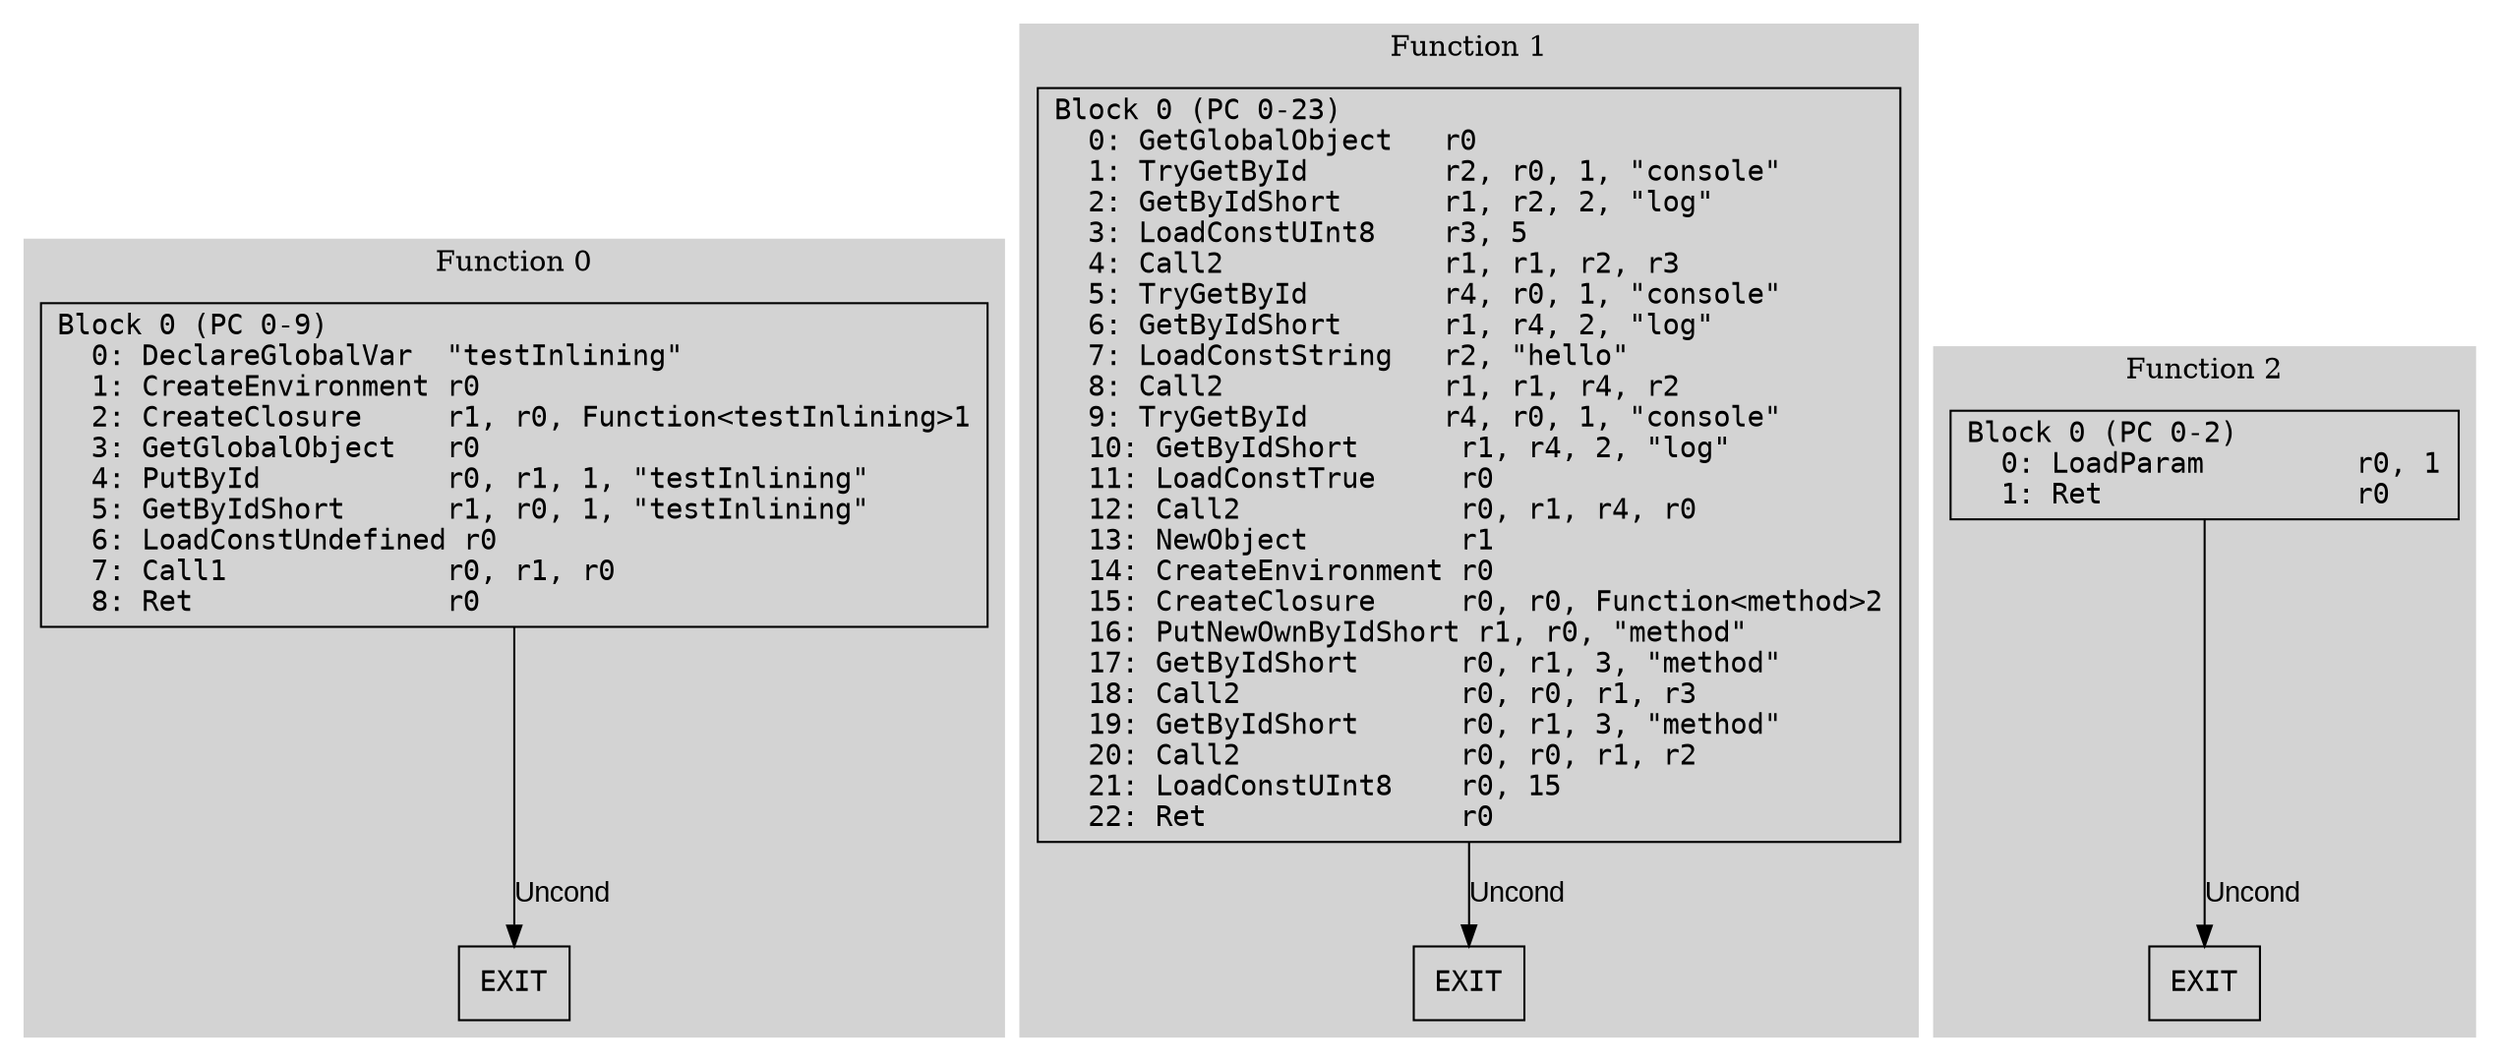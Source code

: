 // CFG analysis for test_inline
// Generated from data/test_inline.hbc

digraph {
  rankdir=TB;
  node [shape=box, fontname="monospace"];

  subgraph cluster_function_0 {
    label = "Function 0";
    style = filled;
    color = lightgrey;

    edge [fontname="Arial"];

    f0_n0 [ label = "Block 0 (PC 0-9)\l  0: DeclareGlobalVar  \"testInlining\"\l  1: CreateEnvironment r0\l  2: CreateClosure     r1, r0, Function<testInlining>1\l  3: GetGlobalObject   r0\l  4: PutById           r0, r1, 1, \"testInlining\"\l  5: GetByIdShort      r1, r0, 1, \"testInlining\"\l  6: LoadConstUndefined r0\l  7: Call1             r0, r1, r0\l  8: Ret               r0\l" ]
    f0_n1 [ label = "EXIT" ]

    f0_n0 -> f0_n1 [label="Uncond"]
  }

  subgraph cluster_function_1 {
    label = "Function 1";
    style = filled;
    color = lightgrey;

    edge [fontname="Arial"];

    f1_n0 [ label = "Block 0 (PC 0-23)\l  0: GetGlobalObject   r0\l  1: TryGetById        r2, r0, 1, \"console\"\l  2: GetByIdShort      r1, r2, 2, \"log\"\l  3: LoadConstUInt8    r3, 5\l  4: Call2             r1, r1, r2, r3\l  5: TryGetById        r4, r0, 1, \"console\"\l  6: GetByIdShort      r1, r4, 2, \"log\"\l  7: LoadConstString   r2, \"hello\"\l  8: Call2             r1, r1, r4, r2\l  9: TryGetById        r4, r0, 1, \"console\"\l  10: GetByIdShort      r1, r4, 2, \"log\"\l  11: LoadConstTrue     r0\l  12: Call2             r0, r1, r4, r0\l  13: NewObject         r1\l  14: CreateEnvironment r0\l  15: CreateClosure     r0, r0, Function<method>2\l  16: PutNewOwnByIdShort r1, r0, \"method\"\l  17: GetByIdShort      r0, r1, 3, \"method\"\l  18: Call2             r0, r0, r1, r3\l  19: GetByIdShort      r0, r1, 3, \"method\"\l  20: Call2             r0, r0, r1, r2\l  21: LoadConstUInt8    r0, 15\l  22: Ret               r0\l" ]
    f1_n1 [ label = "EXIT" ]

    f1_n0 -> f1_n1 [label="Uncond"]
  }

  subgraph cluster_function_2 {
    label = "Function 2";
    style = filled;
    color = lightgrey;

    edge [fontname="Arial"];

    f2_n0 [ label = "Block 0 (PC 0-2)\l  0: LoadParam         r0, 1\l  1: Ret               r0\l" ]
    f2_n1 [ label = "EXIT" ]

    f2_n0 -> f2_n1 [label="Uncond"]
  }

}
